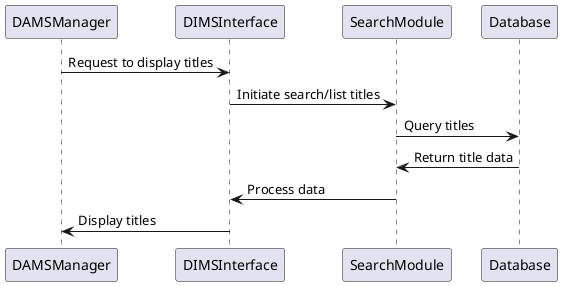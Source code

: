 @startuml
participant DAMSManager as DM
participant DIMSInterface as DI
participant SearchModule as SM
participant Database as DB

DM -> DI : Request to display titles
DI -> SM : Initiate search/list titles
SM -> DB : Query titles
DB -> SM : Return title data
SM -> DI : Process data
DI -> DM : Display titles

@enduml